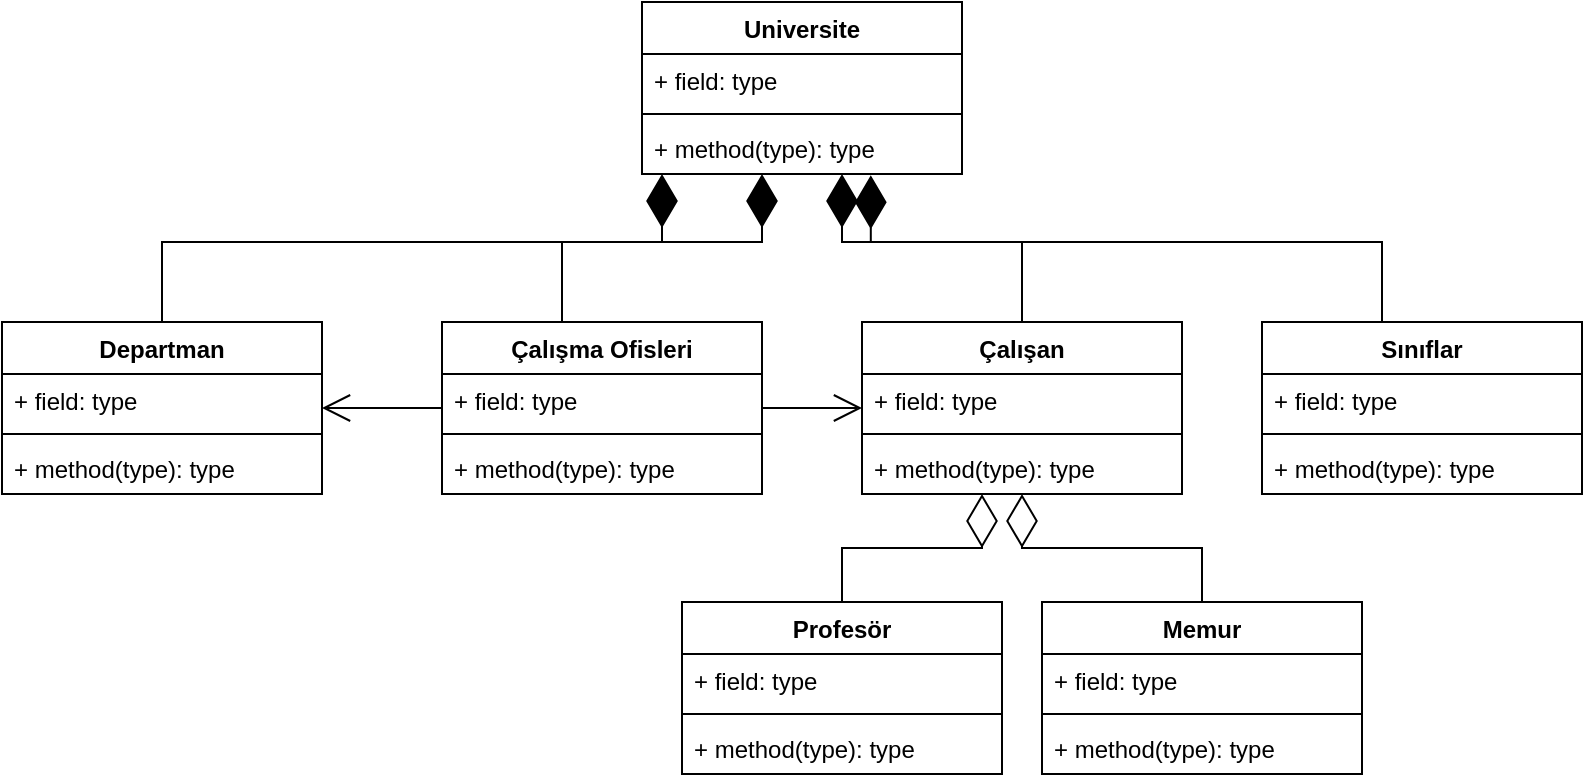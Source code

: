 <mxfile version="20.7.4" type="github"><diagram id="C5RBs43oDa-KdzZeNtuy" name="Page-1"><mxGraphModel dx="1050" dy="549" grid="1" gridSize="10" guides="1" tooltips="1" connect="1" arrows="1" fold="1" page="1" pageScale="1" pageWidth="827" pageHeight="1169" math="0" shadow="0"><root><mxCell id="WIyWlLk6GJQsqaUBKTNV-0"/><mxCell id="WIyWlLk6GJQsqaUBKTNV-1" parent="WIyWlLk6GJQsqaUBKTNV-0"/><mxCell id="k4yl3VhrSkwyzItE2zXo-28" value="Universite" style="swimlane;fontStyle=1;align=center;verticalAlign=top;childLayout=stackLayout;horizontal=1;startSize=26;horizontalStack=0;resizeParent=1;resizeParentMax=0;resizeLast=0;collapsible=1;marginBottom=0;" vertex="1" parent="WIyWlLk6GJQsqaUBKTNV-1"><mxGeometry x="350" y="80" width="160" height="86" as="geometry"><mxRectangle x="350" y="160" width="100" height="30" as="alternateBounds"/></mxGeometry></mxCell><mxCell id="k4yl3VhrSkwyzItE2zXo-29" value="+ field: type" style="text;strokeColor=none;fillColor=none;align=left;verticalAlign=top;spacingLeft=4;spacingRight=4;overflow=hidden;rotatable=0;points=[[0,0.5],[1,0.5]];portConstraint=eastwest;" vertex="1" parent="k4yl3VhrSkwyzItE2zXo-28"><mxGeometry y="26" width="160" height="26" as="geometry"/></mxCell><mxCell id="k4yl3VhrSkwyzItE2zXo-30" value="" style="line;strokeWidth=1;fillColor=none;align=left;verticalAlign=middle;spacingTop=-1;spacingLeft=3;spacingRight=3;rotatable=0;labelPosition=right;points=[];portConstraint=eastwest;strokeColor=inherit;" vertex="1" parent="k4yl3VhrSkwyzItE2zXo-28"><mxGeometry y="52" width="160" height="8" as="geometry"/></mxCell><mxCell id="k4yl3VhrSkwyzItE2zXo-31" value="+ method(type): type" style="text;strokeColor=none;fillColor=none;align=left;verticalAlign=top;spacingLeft=4;spacingRight=4;overflow=hidden;rotatable=0;points=[[0,0.5],[1,0.5]];portConstraint=eastwest;" vertex="1" parent="k4yl3VhrSkwyzItE2zXo-28"><mxGeometry y="60" width="160" height="26" as="geometry"/></mxCell><mxCell id="k4yl3VhrSkwyzItE2zXo-32" value="Departman" style="swimlane;fontStyle=1;align=center;verticalAlign=top;childLayout=stackLayout;horizontal=1;startSize=26;horizontalStack=0;resizeParent=1;resizeParentMax=0;resizeLast=0;collapsible=1;marginBottom=0;" vertex="1" parent="WIyWlLk6GJQsqaUBKTNV-1"><mxGeometry x="30" y="240" width="160" height="86" as="geometry"/></mxCell><mxCell id="k4yl3VhrSkwyzItE2zXo-33" value="+ field: type" style="text;strokeColor=none;fillColor=none;align=left;verticalAlign=top;spacingLeft=4;spacingRight=4;overflow=hidden;rotatable=0;points=[[0,0.5],[1,0.5]];portConstraint=eastwest;" vertex="1" parent="k4yl3VhrSkwyzItE2zXo-32"><mxGeometry y="26" width="160" height="26" as="geometry"/></mxCell><mxCell id="k4yl3VhrSkwyzItE2zXo-34" value="" style="line;strokeWidth=1;fillColor=none;align=left;verticalAlign=middle;spacingTop=-1;spacingLeft=3;spacingRight=3;rotatable=0;labelPosition=right;points=[];portConstraint=eastwest;strokeColor=inherit;" vertex="1" parent="k4yl3VhrSkwyzItE2zXo-32"><mxGeometry y="52" width="160" height="8" as="geometry"/></mxCell><mxCell id="k4yl3VhrSkwyzItE2zXo-35" value="+ method(type): type" style="text;strokeColor=none;fillColor=none;align=left;verticalAlign=top;spacingLeft=4;spacingRight=4;overflow=hidden;rotatable=0;points=[[0,0.5],[1,0.5]];portConstraint=eastwest;" vertex="1" parent="k4yl3VhrSkwyzItE2zXo-32"><mxGeometry y="60" width="160" height="26" as="geometry"/></mxCell><mxCell id="k4yl3VhrSkwyzItE2zXo-36" value="" style="endArrow=diamondThin;endFill=1;endSize=24;html=1;rounded=0;exitX=0.5;exitY=0;exitDx=0;exitDy=0;edgeStyle=orthogonalEdgeStyle;" edge="1" parent="WIyWlLk6GJQsqaUBKTNV-1" source="k4yl3VhrSkwyzItE2zXo-32" target="k4yl3VhrSkwyzItE2zXo-28"><mxGeometry width="160" relative="1" as="geometry"><mxPoint x="350" y="300" as="sourcePoint"/><mxPoint x="510" y="300" as="targetPoint"/><Array as="points"><mxPoint x="110" y="200"/><mxPoint x="360" y="200"/></Array></mxGeometry></mxCell><mxCell id="k4yl3VhrSkwyzItE2zXo-37" value="Çalışma Ofisleri" style="swimlane;fontStyle=1;align=center;verticalAlign=top;childLayout=stackLayout;horizontal=1;startSize=26;horizontalStack=0;resizeParent=1;resizeParentMax=0;resizeLast=0;collapsible=1;marginBottom=0;" vertex="1" parent="WIyWlLk6GJQsqaUBKTNV-1"><mxGeometry x="250" y="240" width="160" height="86" as="geometry"/></mxCell><mxCell id="k4yl3VhrSkwyzItE2zXo-38" value="+ field: type" style="text;strokeColor=none;fillColor=none;align=left;verticalAlign=top;spacingLeft=4;spacingRight=4;overflow=hidden;rotatable=0;points=[[0,0.5],[1,0.5]];portConstraint=eastwest;" vertex="1" parent="k4yl3VhrSkwyzItE2zXo-37"><mxGeometry y="26" width="160" height="26" as="geometry"/></mxCell><mxCell id="k4yl3VhrSkwyzItE2zXo-39" value="" style="line;strokeWidth=1;fillColor=none;align=left;verticalAlign=middle;spacingTop=-1;spacingLeft=3;spacingRight=3;rotatable=0;labelPosition=right;points=[];portConstraint=eastwest;strokeColor=inherit;" vertex="1" parent="k4yl3VhrSkwyzItE2zXo-37"><mxGeometry y="52" width="160" height="8" as="geometry"/></mxCell><mxCell id="k4yl3VhrSkwyzItE2zXo-40" value="+ method(type): type" style="text;strokeColor=none;fillColor=none;align=left;verticalAlign=top;spacingLeft=4;spacingRight=4;overflow=hidden;rotatable=0;points=[[0,0.5],[1,0.5]];portConstraint=eastwest;" vertex="1" parent="k4yl3VhrSkwyzItE2zXo-37"><mxGeometry y="60" width="160" height="26" as="geometry"/></mxCell><mxCell id="k4yl3VhrSkwyzItE2zXo-41" value="" style="endArrow=diamondThin;endFill=1;endSize=24;html=1;rounded=0;edgeStyle=orthogonalEdgeStyle;" edge="1" parent="WIyWlLk6GJQsqaUBKTNV-1" source="k4yl3VhrSkwyzItE2zXo-37" target="k4yl3VhrSkwyzItE2zXo-28"><mxGeometry x="0.348" y="-4" width="160" relative="1" as="geometry"><mxPoint x="480" y="210" as="sourcePoint"/><mxPoint x="630" y="210" as="targetPoint"/><Array as="points"><mxPoint x="310" y="200"/><mxPoint x="410" y="200"/></Array><mxPoint as="offset"/></mxGeometry></mxCell><mxCell id="k4yl3VhrSkwyzItE2zXo-42" value="Çalışan" style="swimlane;fontStyle=1;align=center;verticalAlign=top;childLayout=stackLayout;horizontal=1;startSize=26;horizontalStack=0;resizeParent=1;resizeParentMax=0;resizeLast=0;collapsible=1;marginBottom=0;" vertex="1" parent="WIyWlLk6GJQsqaUBKTNV-1"><mxGeometry x="460" y="240" width="160" height="86" as="geometry"/></mxCell><mxCell id="k4yl3VhrSkwyzItE2zXo-43" value="+ field: type" style="text;strokeColor=none;fillColor=none;align=left;verticalAlign=top;spacingLeft=4;spacingRight=4;overflow=hidden;rotatable=0;points=[[0,0.5],[1,0.5]];portConstraint=eastwest;" vertex="1" parent="k4yl3VhrSkwyzItE2zXo-42"><mxGeometry y="26" width="160" height="26" as="geometry"/></mxCell><mxCell id="k4yl3VhrSkwyzItE2zXo-44" value="" style="line;strokeWidth=1;fillColor=none;align=left;verticalAlign=middle;spacingTop=-1;spacingLeft=3;spacingRight=3;rotatable=0;labelPosition=right;points=[];portConstraint=eastwest;strokeColor=inherit;" vertex="1" parent="k4yl3VhrSkwyzItE2zXo-42"><mxGeometry y="52" width="160" height="8" as="geometry"/></mxCell><mxCell id="k4yl3VhrSkwyzItE2zXo-45" value="+ method(type): type" style="text;strokeColor=none;fillColor=none;align=left;verticalAlign=top;spacingLeft=4;spacingRight=4;overflow=hidden;rotatable=0;points=[[0,0.5],[1,0.5]];portConstraint=eastwest;" vertex="1" parent="k4yl3VhrSkwyzItE2zXo-42"><mxGeometry y="60" width="160" height="26" as="geometry"/></mxCell><mxCell id="k4yl3VhrSkwyzItE2zXo-46" value="" style="endArrow=diamondThin;endFill=1;endSize=24;html=1;rounded=0;edgeStyle=orthogonalEdgeStyle;entryX=0.715;entryY=1.023;entryDx=0;entryDy=0;entryPerimeter=0;exitX=0.5;exitY=0;exitDx=0;exitDy=0;" edge="1" parent="WIyWlLk6GJQsqaUBKTNV-1" source="k4yl3VhrSkwyzItE2zXo-42" target="k4yl3VhrSkwyzItE2zXo-31"><mxGeometry width="160" relative="1" as="geometry"><mxPoint x="350" y="450" as="sourcePoint"/><mxPoint x="510" y="450" as="targetPoint"/><Array as="points"><mxPoint x="540" y="240"/><mxPoint x="540" y="200"/><mxPoint x="500" y="200"/></Array></mxGeometry></mxCell><mxCell id="k4yl3VhrSkwyzItE2zXo-47" value="Sınıflar" style="swimlane;fontStyle=1;align=center;verticalAlign=top;childLayout=stackLayout;horizontal=1;startSize=26;horizontalStack=0;resizeParent=1;resizeParentMax=0;resizeLast=0;collapsible=1;marginBottom=0;" vertex="1" parent="WIyWlLk6GJQsqaUBKTNV-1"><mxGeometry x="660" y="240" width="160" height="86" as="geometry"/></mxCell><mxCell id="k4yl3VhrSkwyzItE2zXo-48" value="+ field: type" style="text;strokeColor=none;fillColor=none;align=left;verticalAlign=top;spacingLeft=4;spacingRight=4;overflow=hidden;rotatable=0;points=[[0,0.5],[1,0.5]];portConstraint=eastwest;" vertex="1" parent="k4yl3VhrSkwyzItE2zXo-47"><mxGeometry y="26" width="160" height="26" as="geometry"/></mxCell><mxCell id="k4yl3VhrSkwyzItE2zXo-49" value="" style="line;strokeWidth=1;fillColor=none;align=left;verticalAlign=middle;spacingTop=-1;spacingLeft=3;spacingRight=3;rotatable=0;labelPosition=right;points=[];portConstraint=eastwest;strokeColor=inherit;" vertex="1" parent="k4yl3VhrSkwyzItE2zXo-47"><mxGeometry y="52" width="160" height="8" as="geometry"/></mxCell><mxCell id="k4yl3VhrSkwyzItE2zXo-50" value="+ method(type): type" style="text;strokeColor=none;fillColor=none;align=left;verticalAlign=top;spacingLeft=4;spacingRight=4;overflow=hidden;rotatable=0;points=[[0,0.5],[1,0.5]];portConstraint=eastwest;" vertex="1" parent="k4yl3VhrSkwyzItE2zXo-47"><mxGeometry y="60" width="160" height="26" as="geometry"/></mxCell><mxCell id="k4yl3VhrSkwyzItE2zXo-51" value="" style="endArrow=diamondThin;endFill=1;endSize=24;html=1;rounded=0;edgeStyle=orthogonalEdgeStyle;" edge="1" parent="WIyWlLk6GJQsqaUBKTNV-1" source="k4yl3VhrSkwyzItE2zXo-47" target="k4yl3VhrSkwyzItE2zXo-28"><mxGeometry width="160" relative="1" as="geometry"><mxPoint x="630" y="170" as="sourcePoint"/><mxPoint x="790" y="170" as="targetPoint"/><Array as="points"><mxPoint x="720" y="200"/><mxPoint x="450" y="200"/></Array></mxGeometry></mxCell><mxCell id="k4yl3VhrSkwyzItE2zXo-52" value="" style="endArrow=open;endFill=1;endSize=12;html=1;rounded=0;" edge="1" parent="WIyWlLk6GJQsqaUBKTNV-1" source="k4yl3VhrSkwyzItE2zXo-37" target="k4yl3VhrSkwyzItE2zXo-32"><mxGeometry width="160" relative="1" as="geometry"><mxPoint x="200" y="296" as="sourcePoint"/><mxPoint x="510" y="360" as="targetPoint"/></mxGeometry></mxCell><mxCell id="k4yl3VhrSkwyzItE2zXo-53" value="" style="endArrow=open;endFill=1;endSize=12;html=1;rounded=0;" edge="1" parent="WIyWlLk6GJQsqaUBKTNV-1" source="k4yl3VhrSkwyzItE2zXo-37" target="k4yl3VhrSkwyzItE2zXo-42"><mxGeometry width="160" relative="1" as="geometry"><mxPoint x="350" y="360" as="sourcePoint"/><mxPoint x="510" y="360" as="targetPoint"/></mxGeometry></mxCell><mxCell id="k4yl3VhrSkwyzItE2zXo-54" value="Profesör" style="swimlane;fontStyle=1;align=center;verticalAlign=top;childLayout=stackLayout;horizontal=1;startSize=26;horizontalStack=0;resizeParent=1;resizeParentMax=0;resizeLast=0;collapsible=1;marginBottom=0;" vertex="1" parent="WIyWlLk6GJQsqaUBKTNV-1"><mxGeometry x="370" y="380" width="160" height="86" as="geometry"/></mxCell><mxCell id="k4yl3VhrSkwyzItE2zXo-55" value="+ field: type" style="text;strokeColor=none;fillColor=none;align=left;verticalAlign=top;spacingLeft=4;spacingRight=4;overflow=hidden;rotatable=0;points=[[0,0.5],[1,0.5]];portConstraint=eastwest;" vertex="1" parent="k4yl3VhrSkwyzItE2zXo-54"><mxGeometry y="26" width="160" height="26" as="geometry"/></mxCell><mxCell id="k4yl3VhrSkwyzItE2zXo-56" value="" style="line;strokeWidth=1;fillColor=none;align=left;verticalAlign=middle;spacingTop=-1;spacingLeft=3;spacingRight=3;rotatable=0;labelPosition=right;points=[];portConstraint=eastwest;strokeColor=inherit;" vertex="1" parent="k4yl3VhrSkwyzItE2zXo-54"><mxGeometry y="52" width="160" height="8" as="geometry"/></mxCell><mxCell id="k4yl3VhrSkwyzItE2zXo-57" value="+ method(type): type" style="text;strokeColor=none;fillColor=none;align=left;verticalAlign=top;spacingLeft=4;spacingRight=4;overflow=hidden;rotatable=0;points=[[0,0.5],[1,0.5]];portConstraint=eastwest;" vertex="1" parent="k4yl3VhrSkwyzItE2zXo-54"><mxGeometry y="60" width="160" height="26" as="geometry"/></mxCell><mxCell id="k4yl3VhrSkwyzItE2zXo-58" value="Memur" style="swimlane;fontStyle=1;align=center;verticalAlign=top;childLayout=stackLayout;horizontal=1;startSize=26;horizontalStack=0;resizeParent=1;resizeParentMax=0;resizeLast=0;collapsible=1;marginBottom=0;" vertex="1" parent="WIyWlLk6GJQsqaUBKTNV-1"><mxGeometry x="550" y="380" width="160" height="86" as="geometry"/></mxCell><mxCell id="k4yl3VhrSkwyzItE2zXo-59" value="+ field: type" style="text;strokeColor=none;fillColor=none;align=left;verticalAlign=top;spacingLeft=4;spacingRight=4;overflow=hidden;rotatable=0;points=[[0,0.5],[1,0.5]];portConstraint=eastwest;" vertex="1" parent="k4yl3VhrSkwyzItE2zXo-58"><mxGeometry y="26" width="160" height="26" as="geometry"/></mxCell><mxCell id="k4yl3VhrSkwyzItE2zXo-60" value="" style="line;strokeWidth=1;fillColor=none;align=left;verticalAlign=middle;spacingTop=-1;spacingLeft=3;spacingRight=3;rotatable=0;labelPosition=right;points=[];portConstraint=eastwest;strokeColor=inherit;" vertex="1" parent="k4yl3VhrSkwyzItE2zXo-58"><mxGeometry y="52" width="160" height="8" as="geometry"/></mxCell><mxCell id="k4yl3VhrSkwyzItE2zXo-61" value="+ method(type): type" style="text;strokeColor=none;fillColor=none;align=left;verticalAlign=top;spacingLeft=4;spacingRight=4;overflow=hidden;rotatable=0;points=[[0,0.5],[1,0.5]];portConstraint=eastwest;" vertex="1" parent="k4yl3VhrSkwyzItE2zXo-58"><mxGeometry y="60" width="160" height="26" as="geometry"/></mxCell><mxCell id="k4yl3VhrSkwyzItE2zXo-62" value="" style="endArrow=diamondThin;endFill=0;endSize=24;html=1;rounded=0;edgeStyle=orthogonalEdgeStyle;" edge="1" parent="WIyWlLk6GJQsqaUBKTNV-1" source="k4yl3VhrSkwyzItE2zXo-54" target="k4yl3VhrSkwyzItE2zXo-42"><mxGeometry width="160" relative="1" as="geometry"><mxPoint x="350" y="360" as="sourcePoint"/><mxPoint x="510" y="360" as="targetPoint"/><Array as="points"><mxPoint x="450" y="353"/><mxPoint x="520" y="353"/></Array></mxGeometry></mxCell><mxCell id="k4yl3VhrSkwyzItE2zXo-63" value="" style="endArrow=diamondThin;endFill=0;endSize=24;html=1;rounded=0;edgeStyle=orthogonalEdgeStyle;" edge="1" parent="WIyWlLk6GJQsqaUBKTNV-1" source="k4yl3VhrSkwyzItE2zXo-58" target="k4yl3VhrSkwyzItE2zXo-42"><mxGeometry width="160" relative="1" as="geometry"><mxPoint x="350" y="360" as="sourcePoint"/><mxPoint x="510" y="360" as="targetPoint"/></mxGeometry></mxCell></root></mxGraphModel></diagram></mxfile>